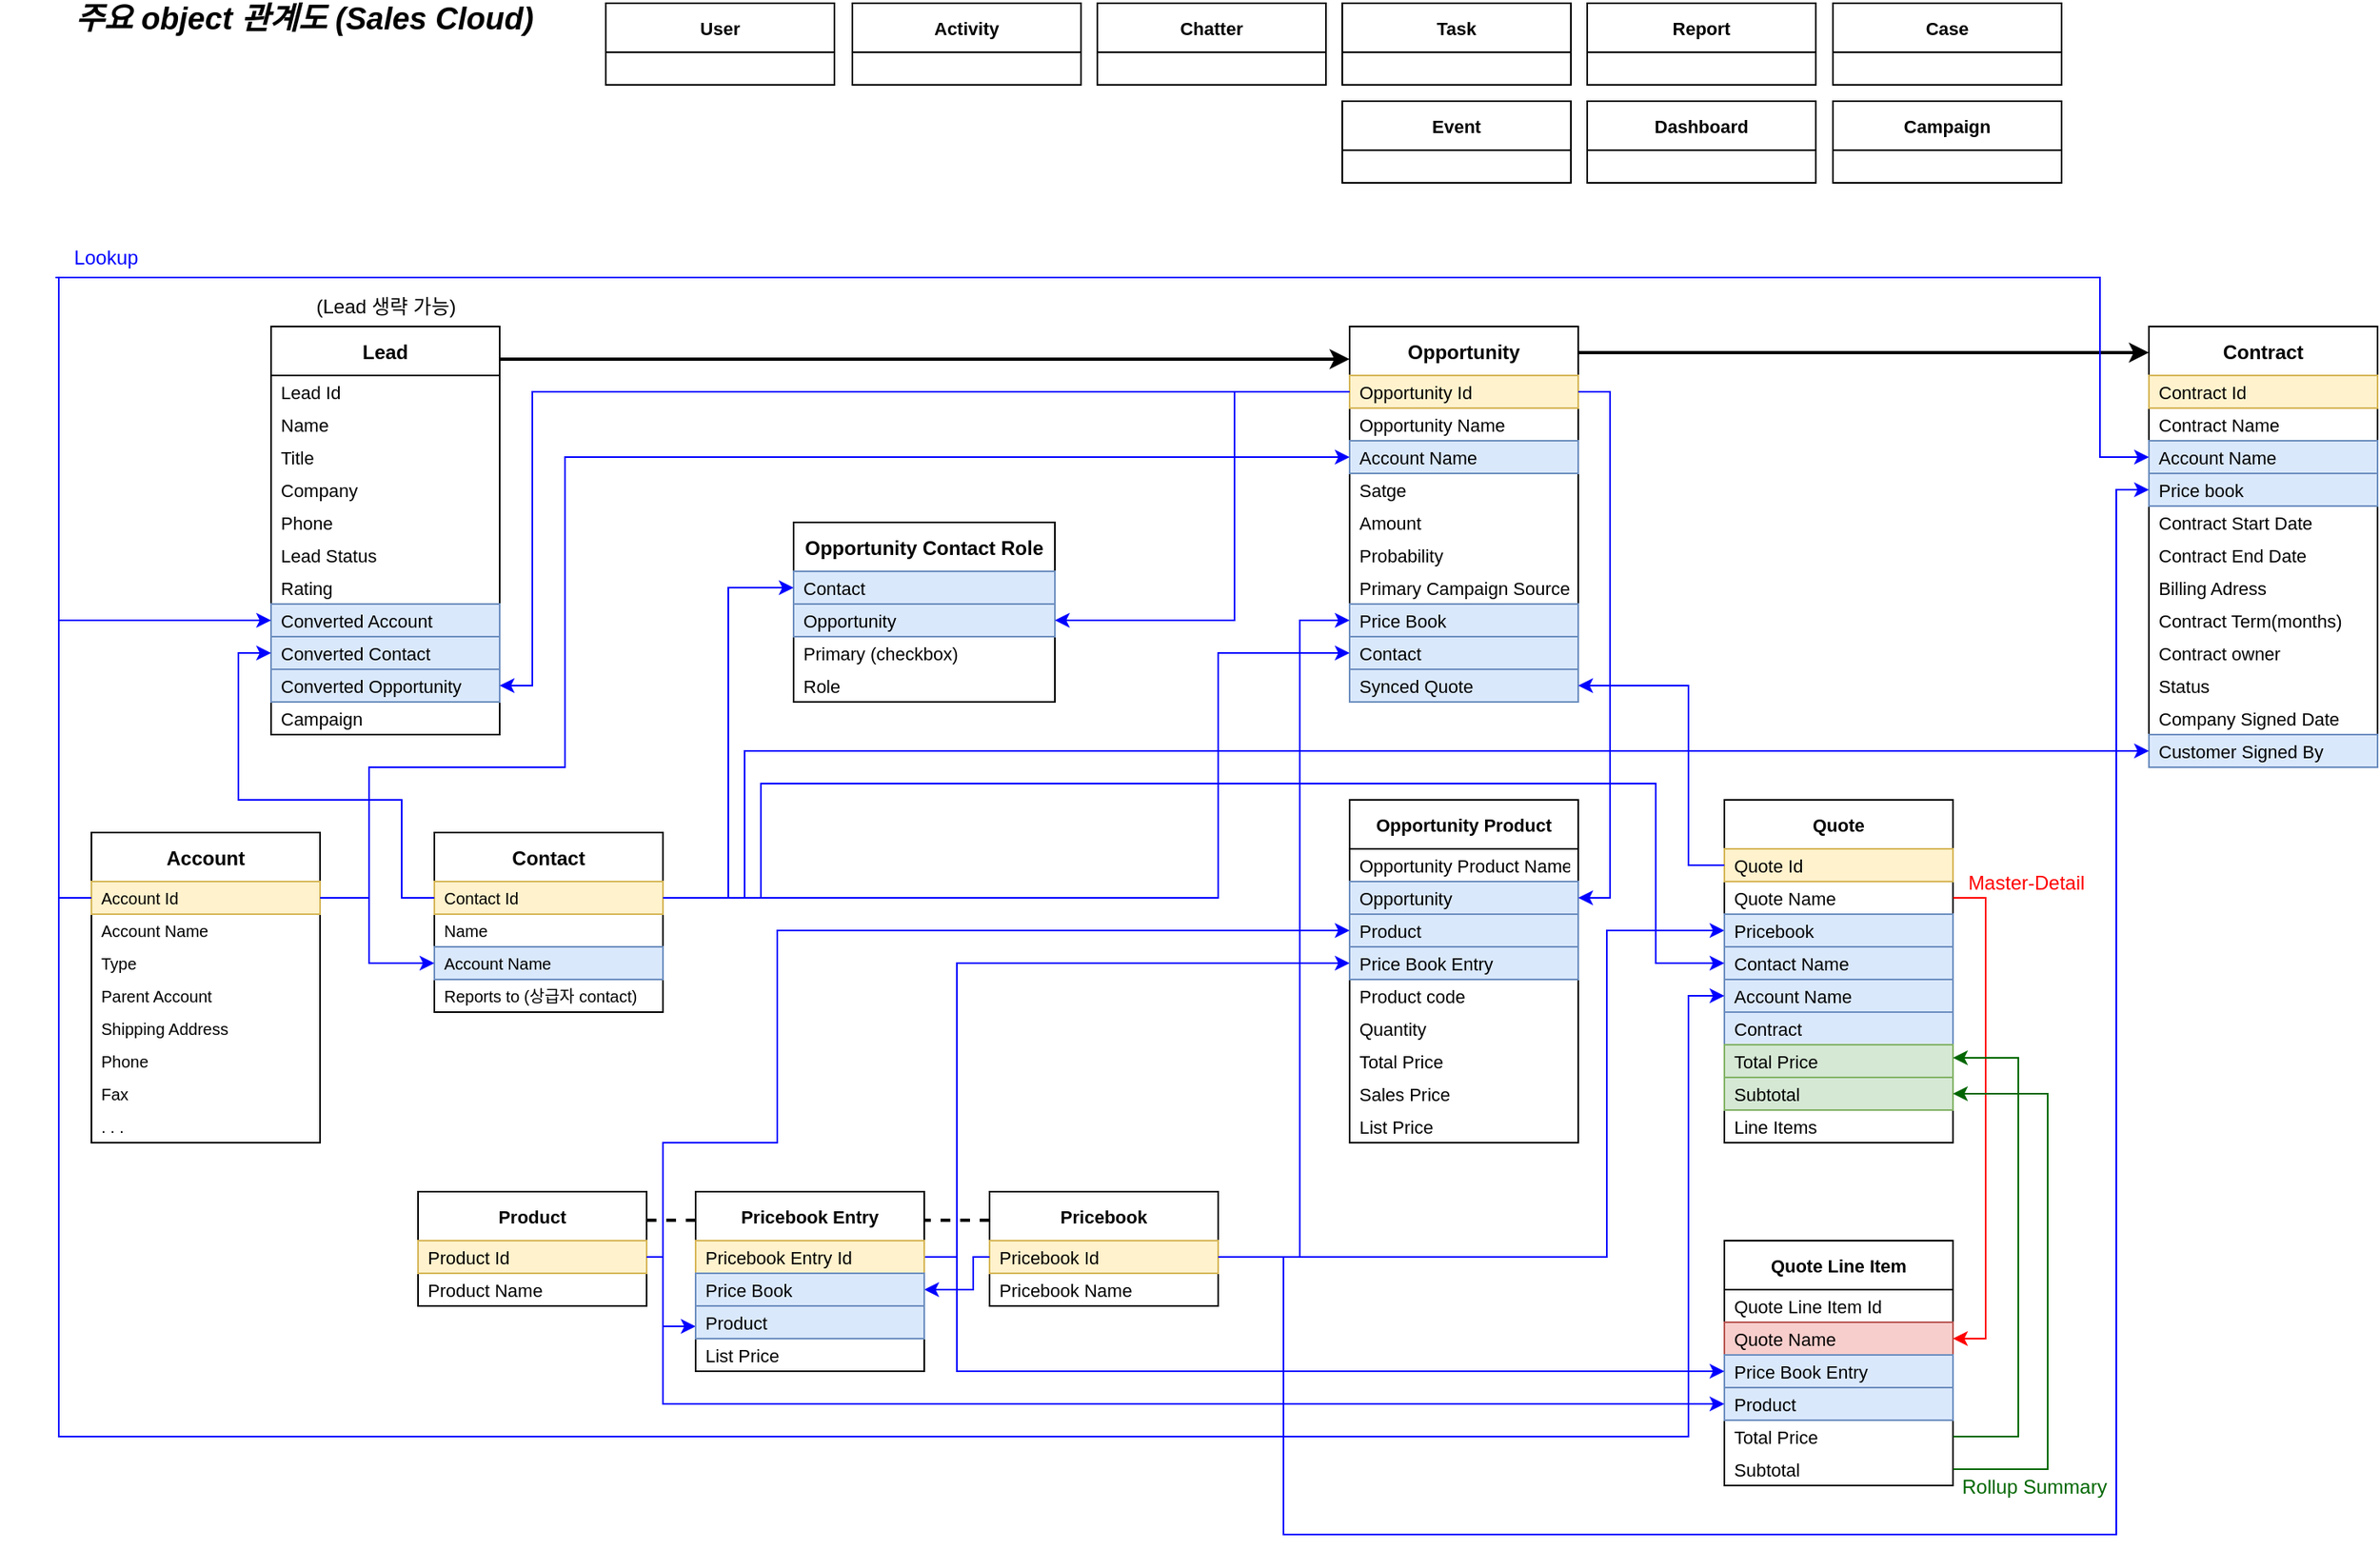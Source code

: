 <mxfile version="17.4.3" type="github">
  <diagram id="PpfFXJFeW-Y8rx9TASb5" name="표준 standard obj&amp;fields 관계도 v.0.2">
    <mxGraphModel dx="1673" dy="887" grid="1" gridSize="10" guides="1" tooltips="1" connect="1" arrows="1" fold="1" page="1" pageScale="1" pageWidth="1169" pageHeight="827" math="0" shadow="0">
      <root>
        <mxCell id="0" />
        <mxCell id="1" parent="0" />
        <mxCell id="J7hbgx3XJjuMmeAuKA0H-1" style="edgeStyle=orthogonalEdgeStyle;rounded=0;orthogonalLoop=1;jettySize=auto;html=1;strokeWidth=2;" edge="1" parent="1" source="J7hbgx3XJjuMmeAuKA0H-23" target="J7hbgx3XJjuMmeAuKA0H-12">
          <mxGeometry relative="1" as="geometry">
            <Array as="points">
              <mxPoint x="762" y="279" />
              <mxPoint x="762" y="279" />
            </Array>
          </mxGeometry>
        </mxCell>
        <mxCell id="J7hbgx3XJjuMmeAuKA0H-2" value="Account" style="swimlane;fontStyle=1;childLayout=stackLayout;horizontal=1;startSize=30;horizontalStack=0;resizeParent=1;resizeParentMax=0;resizeLast=0;collapsible=1;marginBottom=0;" vertex="1" parent="1">
          <mxGeometry x="122" y="569" width="140" height="190" as="geometry" />
        </mxCell>
        <mxCell id="J7hbgx3XJjuMmeAuKA0H-3" value="Account Id" style="text;strokeColor=#d6b656;fillColor=#fff2cc;align=left;verticalAlign=middle;spacingLeft=4;spacingRight=4;overflow=hidden;points=[[0,0.5],[1,0.5]];portConstraint=eastwest;rotatable=0;fontSize=10;" vertex="1" parent="J7hbgx3XJjuMmeAuKA0H-2">
          <mxGeometry y="30" width="140" height="20" as="geometry" />
        </mxCell>
        <mxCell id="J7hbgx3XJjuMmeAuKA0H-4" value="Account Name" style="text;strokeColor=none;fillColor=none;align=left;verticalAlign=middle;spacingLeft=4;spacingRight=4;overflow=hidden;points=[[0,0.5],[1,0.5]];portConstraint=eastwest;rotatable=0;fontSize=10;" vertex="1" parent="J7hbgx3XJjuMmeAuKA0H-2">
          <mxGeometry y="50" width="140" height="20" as="geometry" />
        </mxCell>
        <mxCell id="J7hbgx3XJjuMmeAuKA0H-5" value="Type" style="text;strokeColor=none;fillColor=none;align=left;verticalAlign=middle;spacingLeft=4;spacingRight=4;overflow=hidden;points=[[0,0.5],[1,0.5]];portConstraint=eastwest;rotatable=0;fontSize=10;" vertex="1" parent="J7hbgx3XJjuMmeAuKA0H-2">
          <mxGeometry y="70" width="140" height="20" as="geometry" />
        </mxCell>
        <mxCell id="J7hbgx3XJjuMmeAuKA0H-6" value="Parent Account" style="text;strokeColor=none;fillColor=none;align=left;verticalAlign=middle;spacingLeft=4;spacingRight=4;overflow=hidden;points=[[0,0.5],[1,0.5]];portConstraint=eastwest;rotatable=0;fontSize=10;" vertex="1" parent="J7hbgx3XJjuMmeAuKA0H-2">
          <mxGeometry y="90" width="140" height="20" as="geometry" />
        </mxCell>
        <mxCell id="J7hbgx3XJjuMmeAuKA0H-7" value="Shipping Address" style="text;strokeColor=none;fillColor=none;align=left;verticalAlign=middle;spacingLeft=4;spacingRight=4;overflow=hidden;points=[[0,0.5],[1,0.5]];portConstraint=eastwest;rotatable=0;fontSize=10;" vertex="1" parent="J7hbgx3XJjuMmeAuKA0H-2">
          <mxGeometry y="110" width="140" height="20" as="geometry" />
        </mxCell>
        <mxCell id="J7hbgx3XJjuMmeAuKA0H-8" value="Phone" style="text;strokeColor=none;fillColor=none;align=left;verticalAlign=middle;spacingLeft=4;spacingRight=4;overflow=hidden;points=[[0,0.5],[1,0.5]];portConstraint=eastwest;rotatable=0;fontSize=10;" vertex="1" parent="J7hbgx3XJjuMmeAuKA0H-2">
          <mxGeometry y="130" width="140" height="20" as="geometry" />
        </mxCell>
        <mxCell id="J7hbgx3XJjuMmeAuKA0H-9" value="Fax   " style="text;strokeColor=none;fillColor=none;align=left;verticalAlign=middle;spacingLeft=4;spacingRight=4;overflow=hidden;points=[[0,0.5],[1,0.5]];portConstraint=eastwest;rotatable=0;fontSize=10;" vertex="1" parent="J7hbgx3XJjuMmeAuKA0H-2">
          <mxGeometry y="150" width="140" height="20" as="geometry" />
        </mxCell>
        <mxCell id="J7hbgx3XJjuMmeAuKA0H-10" value=". . ." style="text;strokeColor=none;fillColor=none;align=left;verticalAlign=middle;spacingLeft=4;spacingRight=4;overflow=hidden;points=[[0,0.5],[1,0.5]];portConstraint=eastwest;rotatable=0;fontSize=10;" vertex="1" parent="J7hbgx3XJjuMmeAuKA0H-2">
          <mxGeometry y="170" width="140" height="20" as="geometry" />
        </mxCell>
        <mxCell id="J7hbgx3XJjuMmeAuKA0H-11" style="edgeStyle=orthogonalEdgeStyle;rounded=0;orthogonalLoop=1;jettySize=auto;html=1;strokeWidth=2;" edge="1" parent="1" source="J7hbgx3XJjuMmeAuKA0H-12" target="J7hbgx3XJjuMmeAuKA0H-35">
          <mxGeometry relative="1" as="geometry">
            <Array as="points">
              <mxPoint x="1212" y="275" />
              <mxPoint x="1212" y="275" />
            </Array>
            <mxPoint x="1035" y="275" as="sourcePoint" />
          </mxGeometry>
        </mxCell>
        <mxCell id="J7hbgx3XJjuMmeAuKA0H-12" value="Opportunity" style="swimlane;fontStyle=1;childLayout=stackLayout;horizontal=1;startSize=30;horizontalStack=0;resizeParent=1;resizeParentMax=0;resizeLast=0;collapsible=1;marginBottom=0;" vertex="1" parent="1">
          <mxGeometry x="892.5" y="259" width="140" height="230" as="geometry" />
        </mxCell>
        <mxCell id="J7hbgx3XJjuMmeAuKA0H-13" value="Opportunity Id" style="text;strokeColor=#d6b656;fillColor=#fff2cc;align=left;verticalAlign=middle;spacingLeft=4;spacingRight=4;overflow=hidden;points=[[0,0.5],[1,0.5]];portConstraint=eastwest;rotatable=0;fontSize=11;" vertex="1" parent="J7hbgx3XJjuMmeAuKA0H-12">
          <mxGeometry y="30" width="140" height="20" as="geometry" />
        </mxCell>
        <mxCell id="J7hbgx3XJjuMmeAuKA0H-14" value="Opportunity Name" style="text;strokeColor=none;fillColor=none;align=left;verticalAlign=middle;spacingLeft=4;spacingRight=4;overflow=hidden;points=[[0,0.5],[1,0.5]];portConstraint=eastwest;rotatable=0;fontSize=11;" vertex="1" parent="J7hbgx3XJjuMmeAuKA0H-12">
          <mxGeometry y="50" width="140" height="20" as="geometry" />
        </mxCell>
        <mxCell id="J7hbgx3XJjuMmeAuKA0H-15" value="Account Name" style="text;strokeColor=#6c8ebf;fillColor=#dae8fc;align=left;verticalAlign=middle;spacingLeft=4;spacingRight=4;overflow=hidden;points=[[0,0.5],[1,0.5]];portConstraint=eastwest;rotatable=0;fontSize=11;" vertex="1" parent="J7hbgx3XJjuMmeAuKA0H-12">
          <mxGeometry y="70" width="140" height="20" as="geometry" />
        </mxCell>
        <mxCell id="J7hbgx3XJjuMmeAuKA0H-16" value="Satge" style="text;strokeColor=none;fillColor=none;align=left;verticalAlign=middle;spacingLeft=4;spacingRight=4;overflow=hidden;points=[[0,0.5],[1,0.5]];portConstraint=eastwest;rotatable=0;fontSize=11;" vertex="1" parent="J7hbgx3XJjuMmeAuKA0H-12">
          <mxGeometry y="90" width="140" height="20" as="geometry" />
        </mxCell>
        <mxCell id="J7hbgx3XJjuMmeAuKA0H-17" value="Amount" style="text;strokeColor=none;fillColor=none;align=left;verticalAlign=middle;spacingLeft=4;spacingRight=4;overflow=hidden;points=[[0,0.5],[1,0.5]];portConstraint=eastwest;rotatable=0;fontSize=11;" vertex="1" parent="J7hbgx3XJjuMmeAuKA0H-12">
          <mxGeometry y="110" width="140" height="20" as="geometry" />
        </mxCell>
        <mxCell id="J7hbgx3XJjuMmeAuKA0H-18" value="Probability" style="text;strokeColor=none;fillColor=none;align=left;verticalAlign=middle;spacingLeft=4;spacingRight=4;overflow=hidden;points=[[0,0.5],[1,0.5]];portConstraint=eastwest;rotatable=0;fontSize=11;" vertex="1" parent="J7hbgx3XJjuMmeAuKA0H-12">
          <mxGeometry y="130" width="140" height="20" as="geometry" />
        </mxCell>
        <mxCell id="J7hbgx3XJjuMmeAuKA0H-19" value="Primary Campaign Source" style="text;align=left;verticalAlign=middle;spacingLeft=4;spacingRight=4;overflow=hidden;points=[[0,0.5],[1,0.5]];portConstraint=eastwest;rotatable=0;fontSize=11;" vertex="1" parent="J7hbgx3XJjuMmeAuKA0H-12">
          <mxGeometry y="150" width="140" height="20" as="geometry" />
        </mxCell>
        <mxCell id="J7hbgx3XJjuMmeAuKA0H-20" value="Price Book" style="text;strokeColor=#6c8ebf;fillColor=#dae8fc;align=left;verticalAlign=middle;spacingLeft=4;spacingRight=4;overflow=hidden;points=[[0,0.5],[1,0.5]];portConstraint=eastwest;rotatable=0;fontSize=11;" vertex="1" parent="J7hbgx3XJjuMmeAuKA0H-12">
          <mxGeometry y="170" width="140" height="20" as="geometry" />
        </mxCell>
        <mxCell id="J7hbgx3XJjuMmeAuKA0H-21" value="Contact" style="text;strokeColor=#6c8ebf;fillColor=#dae8fc;align=left;verticalAlign=middle;spacingLeft=4;spacingRight=4;overflow=hidden;points=[[0,0.5],[1,0.5]];portConstraint=eastwest;rotatable=0;fontSize=11;" vertex="1" parent="J7hbgx3XJjuMmeAuKA0H-12">
          <mxGeometry y="190" width="140" height="20" as="geometry" />
        </mxCell>
        <mxCell id="J7hbgx3XJjuMmeAuKA0H-22" value="Synced Quote" style="text;strokeColor=#6c8ebf;fillColor=#dae8fc;align=left;verticalAlign=middle;spacingLeft=4;spacingRight=4;overflow=hidden;points=[[0,0.5],[1,0.5]];portConstraint=eastwest;rotatable=0;fontSize=11;" vertex="1" parent="J7hbgx3XJjuMmeAuKA0H-12">
          <mxGeometry y="210" width="140" height="20" as="geometry" />
        </mxCell>
        <mxCell id="J7hbgx3XJjuMmeAuKA0H-23" value="Lead" style="swimlane;fontStyle=1;childLayout=stackLayout;horizontal=1;startSize=30;horizontalStack=0;resizeParent=1;resizeParentMax=0;resizeLast=0;collapsible=1;marginBottom=0;" vertex="1" parent="1">
          <mxGeometry x="232" y="259" width="140" height="250" as="geometry" />
        </mxCell>
        <mxCell id="J7hbgx3XJjuMmeAuKA0H-24" value="Lead Id" style="text;strokeColor=none;fillColor=none;align=left;verticalAlign=middle;spacingLeft=4;spacingRight=4;overflow=hidden;points=[[0,0.5],[1,0.5]];portConstraint=eastwest;rotatable=0;fontSize=11;" vertex="1" parent="J7hbgx3XJjuMmeAuKA0H-23">
          <mxGeometry y="30" width="140" height="20" as="geometry" />
        </mxCell>
        <mxCell id="J7hbgx3XJjuMmeAuKA0H-25" value="Name" style="text;strokeColor=none;fillColor=none;align=left;verticalAlign=middle;spacingLeft=4;spacingRight=4;overflow=hidden;points=[[0,0.5],[1,0.5]];portConstraint=eastwest;rotatable=0;fontSize=11;" vertex="1" parent="J7hbgx3XJjuMmeAuKA0H-23">
          <mxGeometry y="50" width="140" height="20" as="geometry" />
        </mxCell>
        <mxCell id="J7hbgx3XJjuMmeAuKA0H-26" value="Title" style="text;strokeColor=none;fillColor=none;align=left;verticalAlign=middle;spacingLeft=4;spacingRight=4;overflow=hidden;points=[[0,0.5],[1,0.5]];portConstraint=eastwest;rotatable=0;fontSize=11;" vertex="1" parent="J7hbgx3XJjuMmeAuKA0H-23">
          <mxGeometry y="70" width="140" height="20" as="geometry" />
        </mxCell>
        <mxCell id="J7hbgx3XJjuMmeAuKA0H-27" value="Company" style="text;strokeColor=none;fillColor=none;align=left;verticalAlign=middle;spacingLeft=4;spacingRight=4;overflow=hidden;points=[[0,0.5],[1,0.5]];portConstraint=eastwest;rotatable=0;fontSize=11;" vertex="1" parent="J7hbgx3XJjuMmeAuKA0H-23">
          <mxGeometry y="90" width="140" height="20" as="geometry" />
        </mxCell>
        <mxCell id="J7hbgx3XJjuMmeAuKA0H-28" value="Phone" style="text;strokeColor=none;fillColor=none;align=left;verticalAlign=middle;spacingLeft=4;spacingRight=4;overflow=hidden;points=[[0,0.5],[1,0.5]];portConstraint=eastwest;rotatable=0;fontSize=11;" vertex="1" parent="J7hbgx3XJjuMmeAuKA0H-23">
          <mxGeometry y="110" width="140" height="20" as="geometry" />
        </mxCell>
        <mxCell id="J7hbgx3XJjuMmeAuKA0H-29" value="Lead Status" style="text;strokeColor=none;fillColor=none;align=left;verticalAlign=middle;spacingLeft=4;spacingRight=4;overflow=hidden;points=[[0,0.5],[1,0.5]];portConstraint=eastwest;rotatable=0;fontSize=11;" vertex="1" parent="J7hbgx3XJjuMmeAuKA0H-23">
          <mxGeometry y="130" width="140" height="20" as="geometry" />
        </mxCell>
        <mxCell id="J7hbgx3XJjuMmeAuKA0H-30" value="Rating" style="text;strokeColor=none;fillColor=none;align=left;verticalAlign=middle;spacingLeft=4;spacingRight=4;overflow=hidden;points=[[0,0.5],[1,0.5]];portConstraint=eastwest;rotatable=0;fontSize=11;" vertex="1" parent="J7hbgx3XJjuMmeAuKA0H-23">
          <mxGeometry y="150" width="140" height="20" as="geometry" />
        </mxCell>
        <mxCell id="J7hbgx3XJjuMmeAuKA0H-31" value="Converted Account" style="text;strokeColor=#6c8ebf;fillColor=#dae8fc;align=left;verticalAlign=middle;spacingLeft=4;spacingRight=4;overflow=hidden;points=[[0,0.5],[1,0.5]];portConstraint=eastwest;rotatable=0;fontSize=11;" vertex="1" parent="J7hbgx3XJjuMmeAuKA0H-23">
          <mxGeometry y="170" width="140" height="20" as="geometry" />
        </mxCell>
        <mxCell id="J7hbgx3XJjuMmeAuKA0H-32" value="Converted Contact" style="text;strokeColor=#6c8ebf;fillColor=#dae8fc;align=left;verticalAlign=middle;spacingLeft=4;spacingRight=4;overflow=hidden;points=[[0,0.5],[1,0.5]];portConstraint=eastwest;rotatable=0;fontSize=11;" vertex="1" parent="J7hbgx3XJjuMmeAuKA0H-23">
          <mxGeometry y="190" width="140" height="20" as="geometry" />
        </mxCell>
        <mxCell id="J7hbgx3XJjuMmeAuKA0H-33" value="Converted Opportunity" style="text;strokeColor=#6c8ebf;fillColor=#dae8fc;align=left;verticalAlign=middle;spacingLeft=4;spacingRight=4;overflow=hidden;points=[[0,0.5],[1,0.5]];portConstraint=eastwest;rotatable=0;fontSize=11;" vertex="1" parent="J7hbgx3XJjuMmeAuKA0H-23">
          <mxGeometry y="210" width="140" height="20" as="geometry" />
        </mxCell>
        <mxCell id="J7hbgx3XJjuMmeAuKA0H-34" value="Campaign" style="text;strokeColor=none;fillColor=none;align=left;verticalAlign=middle;spacingLeft=4;spacingRight=4;overflow=hidden;points=[[0,0.5],[1,0.5]];portConstraint=eastwest;rotatable=0;fontSize=11;" vertex="1" parent="J7hbgx3XJjuMmeAuKA0H-23">
          <mxGeometry y="230" width="140" height="20" as="geometry" />
        </mxCell>
        <mxCell id="J7hbgx3XJjuMmeAuKA0H-35" value="Contract" style="swimlane;fontStyle=1;childLayout=stackLayout;horizontal=1;startSize=30;horizontalStack=0;resizeParent=1;resizeParentMax=0;resizeLast=0;collapsible=1;marginBottom=0;" vertex="1" parent="1">
          <mxGeometry x="1382" y="259" width="140" height="270" as="geometry" />
        </mxCell>
        <mxCell id="J7hbgx3XJjuMmeAuKA0H-36" value="Contract Id" style="text;strokeColor=#d6b656;fillColor=#fff2cc;align=left;verticalAlign=middle;spacingLeft=4;spacingRight=4;overflow=hidden;points=[[0,0.5],[1,0.5]];portConstraint=eastwest;rotatable=0;fontSize=11;" vertex="1" parent="J7hbgx3XJjuMmeAuKA0H-35">
          <mxGeometry y="30" width="140" height="20" as="geometry" />
        </mxCell>
        <mxCell id="J7hbgx3XJjuMmeAuKA0H-37" value="Contract Name" style="text;strokeColor=none;fillColor=none;align=left;verticalAlign=middle;spacingLeft=4;spacingRight=4;overflow=hidden;points=[[0,0.5],[1,0.5]];portConstraint=eastwest;rotatable=0;fontSize=11;" vertex="1" parent="J7hbgx3XJjuMmeAuKA0H-35">
          <mxGeometry y="50" width="140" height="20" as="geometry" />
        </mxCell>
        <mxCell id="J7hbgx3XJjuMmeAuKA0H-38" value="Account Name" style="text;strokeColor=#6c8ebf;fillColor=#dae8fc;align=left;verticalAlign=middle;spacingLeft=4;spacingRight=4;overflow=hidden;points=[[0,0.5],[1,0.5]];portConstraint=eastwest;rotatable=0;fontSize=11;" vertex="1" parent="J7hbgx3XJjuMmeAuKA0H-35">
          <mxGeometry y="70" width="140" height="20" as="geometry" />
        </mxCell>
        <mxCell id="J7hbgx3XJjuMmeAuKA0H-39" value="Price book" style="text;strokeColor=#6c8ebf;fillColor=#dae8fc;align=left;verticalAlign=middle;spacingLeft=4;spacingRight=4;overflow=hidden;points=[[0,0.5],[1,0.5]];portConstraint=eastwest;rotatable=0;fontSize=11;" vertex="1" parent="J7hbgx3XJjuMmeAuKA0H-35">
          <mxGeometry y="90" width="140" height="20" as="geometry" />
        </mxCell>
        <mxCell id="J7hbgx3XJjuMmeAuKA0H-40" value="Contract Start Date" style="text;strokeColor=none;fillColor=none;align=left;verticalAlign=middle;spacingLeft=4;spacingRight=4;overflow=hidden;points=[[0,0.5],[1,0.5]];portConstraint=eastwest;rotatable=0;fontSize=11;" vertex="1" parent="J7hbgx3XJjuMmeAuKA0H-35">
          <mxGeometry y="110" width="140" height="20" as="geometry" />
        </mxCell>
        <mxCell id="J7hbgx3XJjuMmeAuKA0H-41" value="Contract End Date" style="text;strokeColor=none;fillColor=none;align=left;verticalAlign=middle;spacingLeft=4;spacingRight=4;overflow=hidden;points=[[0,0.5],[1,0.5]];portConstraint=eastwest;rotatable=0;fontSize=11;" vertex="1" parent="J7hbgx3XJjuMmeAuKA0H-35">
          <mxGeometry y="130" width="140" height="20" as="geometry" />
        </mxCell>
        <mxCell id="J7hbgx3XJjuMmeAuKA0H-42" value="Billing Adress" style="text;strokeColor=none;fillColor=none;align=left;verticalAlign=middle;spacingLeft=4;spacingRight=4;overflow=hidden;points=[[0,0.5],[1,0.5]];portConstraint=eastwest;rotatable=0;fontSize=11;labelBackgroundColor=none;" vertex="1" parent="J7hbgx3XJjuMmeAuKA0H-35">
          <mxGeometry y="150" width="140" height="20" as="geometry" />
        </mxCell>
        <mxCell id="J7hbgx3XJjuMmeAuKA0H-43" value="Contract Term(months)" style="text;strokeColor=none;fillColor=none;align=left;verticalAlign=middle;spacingLeft=4;spacingRight=4;overflow=hidden;points=[[0,0.5],[1,0.5]];portConstraint=eastwest;rotatable=0;fontSize=11;labelBackgroundColor=none;" vertex="1" parent="J7hbgx3XJjuMmeAuKA0H-35">
          <mxGeometry y="170" width="140" height="20" as="geometry" />
        </mxCell>
        <mxCell id="J7hbgx3XJjuMmeAuKA0H-44" value="Contract owner" style="text;strokeColor=none;fillColor=none;align=left;verticalAlign=middle;spacingLeft=4;spacingRight=4;overflow=hidden;points=[[0,0.5],[1,0.5]];portConstraint=eastwest;rotatable=0;fontSize=11;labelBackgroundColor=none;" vertex="1" parent="J7hbgx3XJjuMmeAuKA0H-35">
          <mxGeometry y="190" width="140" height="20" as="geometry" />
        </mxCell>
        <mxCell id="J7hbgx3XJjuMmeAuKA0H-45" value="Status" style="text;strokeColor=none;fillColor=none;align=left;verticalAlign=middle;spacingLeft=4;spacingRight=4;overflow=hidden;points=[[0,0.5],[1,0.5]];portConstraint=eastwest;rotatable=0;fontSize=11;labelBackgroundColor=none;" vertex="1" parent="J7hbgx3XJjuMmeAuKA0H-35">
          <mxGeometry y="210" width="140" height="20" as="geometry" />
        </mxCell>
        <mxCell id="J7hbgx3XJjuMmeAuKA0H-46" value="Company Signed Date" style="text;strokeColor=none;fillColor=none;align=left;verticalAlign=middle;spacingLeft=4;spacingRight=4;overflow=hidden;points=[[0,0.5],[1,0.5]];portConstraint=eastwest;rotatable=0;fontSize=11;labelBackgroundColor=none;" vertex="1" parent="J7hbgx3XJjuMmeAuKA0H-35">
          <mxGeometry y="230" width="140" height="20" as="geometry" />
        </mxCell>
        <mxCell id="J7hbgx3XJjuMmeAuKA0H-47" value="Customer Signed By" style="text;strokeColor=#6c8ebf;fillColor=#dae8fc;align=left;verticalAlign=middle;spacingLeft=4;spacingRight=4;overflow=hidden;points=[[0,0.5],[1,0.5]];portConstraint=eastwest;rotatable=0;fontSize=11;labelBackgroundColor=none;" vertex="1" parent="J7hbgx3XJjuMmeAuKA0H-35">
          <mxGeometry y="250" width="140" height="20" as="geometry" />
        </mxCell>
        <mxCell id="J7hbgx3XJjuMmeAuKA0H-48" value="Contact" style="swimlane;fontStyle=1;childLayout=stackLayout;horizontal=1;startSize=30;horizontalStack=0;resizeParent=1;resizeParentMax=0;resizeLast=0;collapsible=1;marginBottom=0;fontSize=12;" vertex="1" parent="1">
          <mxGeometry x="332" y="569" width="140" height="110" as="geometry" />
        </mxCell>
        <mxCell id="J7hbgx3XJjuMmeAuKA0H-49" value="Contact Id" style="text;strokeColor=#d6b656;fillColor=#fff2cc;align=left;verticalAlign=middle;spacingLeft=4;spacingRight=4;overflow=hidden;points=[[0,0.5],[1,0.5]];portConstraint=eastwest;rotatable=0;fontSize=10;" vertex="1" parent="J7hbgx3XJjuMmeAuKA0H-48">
          <mxGeometry y="30" width="140" height="20" as="geometry" />
        </mxCell>
        <mxCell id="J7hbgx3XJjuMmeAuKA0H-50" value="Name" style="text;strokeColor=none;fillColor=none;align=left;verticalAlign=middle;spacingLeft=4;spacingRight=4;overflow=hidden;points=[[0,0.5],[1,0.5]];portConstraint=eastwest;rotatable=0;fontSize=10;" vertex="1" parent="J7hbgx3XJjuMmeAuKA0H-48">
          <mxGeometry y="50" width="140" height="20" as="geometry" />
        </mxCell>
        <mxCell id="J7hbgx3XJjuMmeAuKA0H-51" value="Account Name" style="text;strokeColor=#6c8ebf;fillColor=#dae8fc;align=left;verticalAlign=middle;spacingLeft=4;spacingRight=4;overflow=hidden;points=[[0,0.5],[1,0.5]];portConstraint=eastwest;rotatable=0;fontSize=10;" vertex="1" parent="J7hbgx3XJjuMmeAuKA0H-48">
          <mxGeometry y="70" width="140" height="20" as="geometry" />
        </mxCell>
        <mxCell id="J7hbgx3XJjuMmeAuKA0H-52" value="Reports to (상급자 contact)" style="text;strokeColor=none;fillColor=none;align=left;verticalAlign=middle;spacingLeft=4;spacingRight=4;overflow=hidden;points=[[0,0.5],[1,0.5]];portConstraint=eastwest;rotatable=0;fontSize=10;" vertex="1" parent="J7hbgx3XJjuMmeAuKA0H-48">
          <mxGeometry y="90" width="140" height="20" as="geometry" />
        </mxCell>
        <mxCell id="J7hbgx3XJjuMmeAuKA0H-53" style="edgeStyle=orthogonalEdgeStyle;rounded=0;orthogonalLoop=1;jettySize=auto;html=1;strokeColor=#0000FF;" edge="1" parent="1" source="J7hbgx3XJjuMmeAuKA0H-54" target="J7hbgx3XJjuMmeAuKA0H-60">
          <mxGeometry relative="1" as="geometry">
            <Array as="points">
              <mxPoint x="1050" y="829" />
              <mxPoint x="1050" y="629" />
            </Array>
          </mxGeometry>
        </mxCell>
        <mxCell id="J7hbgx3XJjuMmeAuKA0H-54" value="Pricebook" style="swimlane;fontStyle=1;childLayout=stackLayout;horizontal=1;startSize=30;horizontalStack=0;resizeParent=1;resizeParentMax=0;resizeLast=0;collapsible=1;marginBottom=0;labelBackgroundColor=none;labelBorderColor=none;fontSize=11;fontColor=#000000;" vertex="1" parent="1">
          <mxGeometry x="672" y="789" width="140" height="70" as="geometry" />
        </mxCell>
        <mxCell id="J7hbgx3XJjuMmeAuKA0H-55" value="Pricebook Id" style="text;strokeColor=#d6b656;fillColor=#fff2cc;align=left;verticalAlign=middle;spacingLeft=4;spacingRight=4;overflow=hidden;points=[[0,0.5],[1,0.5]];portConstraint=eastwest;rotatable=0;labelBackgroundColor=none;labelBorderColor=none;fontSize=11;" vertex="1" parent="J7hbgx3XJjuMmeAuKA0H-54">
          <mxGeometry y="30" width="140" height="20" as="geometry" />
        </mxCell>
        <mxCell id="J7hbgx3XJjuMmeAuKA0H-56" value="Pricebook Name" style="text;strokeColor=none;fillColor=none;align=left;verticalAlign=middle;spacingLeft=4;spacingRight=4;overflow=hidden;points=[[0,0.5],[1,0.5]];portConstraint=eastwest;rotatable=0;labelBackgroundColor=none;labelBorderColor=none;fontSize=11;fontColor=#000000;" vertex="1" parent="J7hbgx3XJjuMmeAuKA0H-54">
          <mxGeometry y="50" width="140" height="20" as="geometry" />
        </mxCell>
        <mxCell id="J7hbgx3XJjuMmeAuKA0H-57" value="Quote" style="swimlane;fontStyle=1;childLayout=stackLayout;horizontal=1;startSize=30;horizontalStack=0;resizeParent=1;resizeParentMax=0;resizeLast=0;collapsible=1;marginBottom=0;labelBackgroundColor=none;labelBorderColor=none;fontSize=11;fontColor=#000000;" vertex="1" parent="1">
          <mxGeometry x="1122" y="549" width="140" height="210" as="geometry" />
        </mxCell>
        <mxCell id="J7hbgx3XJjuMmeAuKA0H-58" value="Quote Id" style="text;strokeColor=#d6b656;fillColor=#fff2cc;align=left;verticalAlign=middle;spacingLeft=4;spacingRight=4;overflow=hidden;points=[[0,0.5],[1,0.5]];portConstraint=eastwest;rotatable=0;labelBackgroundColor=none;labelBorderColor=none;fontSize=11;" vertex="1" parent="J7hbgx3XJjuMmeAuKA0H-57">
          <mxGeometry y="30" width="140" height="20" as="geometry" />
        </mxCell>
        <mxCell id="J7hbgx3XJjuMmeAuKA0H-59" value="Quote Name" style="text;strokeColor=none;fillColor=none;align=left;verticalAlign=middle;spacingLeft=4;spacingRight=4;overflow=hidden;points=[[0,0.5],[1,0.5]];portConstraint=eastwest;rotatable=0;labelBackgroundColor=none;labelBorderColor=none;fontSize=11;fontColor=#000000;" vertex="1" parent="J7hbgx3XJjuMmeAuKA0H-57">
          <mxGeometry y="50" width="140" height="20" as="geometry" />
        </mxCell>
        <mxCell id="J7hbgx3XJjuMmeAuKA0H-60" value="Pricebook" style="text;strokeColor=#6c8ebf;fillColor=#dae8fc;align=left;verticalAlign=middle;spacingLeft=4;spacingRight=4;overflow=hidden;points=[[0,0.5],[1,0.5]];portConstraint=eastwest;rotatable=0;labelBackgroundColor=none;labelBorderColor=none;fontSize=11;" vertex="1" parent="J7hbgx3XJjuMmeAuKA0H-57">
          <mxGeometry y="70" width="140" height="20" as="geometry" />
        </mxCell>
        <mxCell id="J7hbgx3XJjuMmeAuKA0H-61" value="Contact Name" style="text;strokeColor=#6c8ebf;fillColor=#dae8fc;align=left;verticalAlign=middle;spacingLeft=4;spacingRight=4;overflow=hidden;points=[[0,0.5],[1,0.5]];portConstraint=eastwest;rotatable=0;labelBackgroundColor=none;labelBorderColor=none;fontSize=11;" vertex="1" parent="J7hbgx3XJjuMmeAuKA0H-57">
          <mxGeometry y="90" width="140" height="20" as="geometry" />
        </mxCell>
        <mxCell id="J7hbgx3XJjuMmeAuKA0H-62" value="Account Name" style="text;strokeColor=#6c8ebf;fillColor=#dae8fc;align=left;verticalAlign=middle;spacingLeft=4;spacingRight=4;overflow=hidden;points=[[0,0.5],[1,0.5]];portConstraint=eastwest;rotatable=0;labelBackgroundColor=none;labelBorderColor=none;fontSize=11;" vertex="1" parent="J7hbgx3XJjuMmeAuKA0H-57">
          <mxGeometry y="110" width="140" height="20" as="geometry" />
        </mxCell>
        <mxCell id="J7hbgx3XJjuMmeAuKA0H-63" value="Contract" style="text;strokeColor=#6c8ebf;fillColor=#dae8fc;align=left;verticalAlign=middle;spacingLeft=4;spacingRight=4;overflow=hidden;points=[[0,0.5],[1,0.5]];portConstraint=eastwest;rotatable=0;labelBackgroundColor=none;labelBorderColor=none;fontSize=11;" vertex="1" parent="J7hbgx3XJjuMmeAuKA0H-57">
          <mxGeometry y="130" width="140" height="20" as="geometry" />
        </mxCell>
        <mxCell id="J7hbgx3XJjuMmeAuKA0H-64" value="Total Price" style="text;strokeColor=#82b366;fillColor=#d5e8d4;align=left;verticalAlign=middle;spacingLeft=4;spacingRight=4;overflow=hidden;points=[[0,0.5],[1,0.5]];portConstraint=eastwest;rotatable=0;labelBackgroundColor=none;labelBorderColor=none;fontSize=11;" vertex="1" parent="J7hbgx3XJjuMmeAuKA0H-57">
          <mxGeometry y="150" width="140" height="20" as="geometry" />
        </mxCell>
        <mxCell id="J7hbgx3XJjuMmeAuKA0H-65" value="Subtotal" style="text;strokeColor=#82b366;fillColor=#d5e8d4;align=left;verticalAlign=middle;spacingLeft=4;spacingRight=4;overflow=hidden;points=[[0,0.5],[1,0.5]];portConstraint=eastwest;rotatable=0;labelBackgroundColor=none;labelBorderColor=none;fontSize=11;" vertex="1" parent="J7hbgx3XJjuMmeAuKA0H-57">
          <mxGeometry y="170" width="140" height="20" as="geometry" />
        </mxCell>
        <mxCell id="J7hbgx3XJjuMmeAuKA0H-66" value="Line Items" style="text;strokeColor=none;fillColor=none;align=left;verticalAlign=middle;spacingLeft=4;spacingRight=4;overflow=hidden;points=[[0,0.5],[1,0.5]];portConstraint=eastwest;rotatable=0;labelBackgroundColor=none;labelBorderColor=none;fontSize=11;fontColor=#000000;" vertex="1" parent="J7hbgx3XJjuMmeAuKA0H-57">
          <mxGeometry y="190" width="140" height="20" as="geometry" />
        </mxCell>
        <mxCell id="J7hbgx3XJjuMmeAuKA0H-67" value="Product" style="swimlane;fontStyle=1;childLayout=stackLayout;horizontal=1;startSize=30;horizontalStack=0;resizeParent=1;resizeParentMax=0;resizeLast=0;collapsible=1;marginBottom=0;labelBackgroundColor=none;labelBorderColor=none;fontSize=11;fontColor=#000000;" vertex="1" parent="1">
          <mxGeometry x="322" y="789" width="140" height="70" as="geometry" />
        </mxCell>
        <mxCell id="J7hbgx3XJjuMmeAuKA0H-68" value="Product Id" style="text;strokeColor=#d6b656;fillColor=#fff2cc;align=left;verticalAlign=middle;spacingLeft=4;spacingRight=4;overflow=hidden;points=[[0,0.5],[1,0.5]];portConstraint=eastwest;rotatable=0;labelBackgroundColor=none;labelBorderColor=none;fontSize=11;" vertex="1" parent="J7hbgx3XJjuMmeAuKA0H-67">
          <mxGeometry y="30" width="140" height="20" as="geometry" />
        </mxCell>
        <mxCell id="J7hbgx3XJjuMmeAuKA0H-69" value="Product Name" style="text;strokeColor=none;fillColor=none;align=left;verticalAlign=middle;spacingLeft=4;spacingRight=4;overflow=hidden;points=[[0,0.5],[1,0.5]];portConstraint=eastwest;rotatable=0;labelBackgroundColor=none;labelBorderColor=none;fontSize=11;fontColor=#000000;" vertex="1" parent="J7hbgx3XJjuMmeAuKA0H-67">
          <mxGeometry y="50" width="140" height="20" as="geometry" />
        </mxCell>
        <mxCell id="J7hbgx3XJjuMmeAuKA0H-70" value="Opportunity Contact Role" style="swimlane;fontStyle=1;childLayout=stackLayout;horizontal=1;startSize=30;horizontalStack=0;resizeParent=1;resizeParentMax=0;resizeLast=0;collapsible=1;marginBottom=0;" vertex="1" parent="1">
          <mxGeometry x="552" y="379" width="160" height="110" as="geometry" />
        </mxCell>
        <mxCell id="J7hbgx3XJjuMmeAuKA0H-71" value="Contact" style="text;strokeColor=#6c8ebf;fillColor=#dae8fc;align=left;verticalAlign=middle;spacingLeft=4;spacingRight=4;overflow=hidden;points=[[0,0.5],[1,0.5]];portConstraint=eastwest;rotatable=0;fontSize=11;" vertex="1" parent="J7hbgx3XJjuMmeAuKA0H-70">
          <mxGeometry y="30" width="160" height="20" as="geometry" />
        </mxCell>
        <mxCell id="J7hbgx3XJjuMmeAuKA0H-72" value="Opportunity" style="text;strokeColor=#6c8ebf;fillColor=#dae8fc;align=left;verticalAlign=middle;spacingLeft=4;spacingRight=4;overflow=hidden;points=[[0,0.5],[1,0.5]];portConstraint=eastwest;rotatable=0;fontSize=11;" vertex="1" parent="J7hbgx3XJjuMmeAuKA0H-70">
          <mxGeometry y="50" width="160" height="20" as="geometry" />
        </mxCell>
        <mxCell id="J7hbgx3XJjuMmeAuKA0H-73" value="Primary (checkbox)" style="text;strokeColor=none;fillColor=none;align=left;verticalAlign=middle;spacingLeft=4;spacingRight=4;overflow=hidden;points=[[0,0.5],[1,0.5]];portConstraint=eastwest;rotatable=0;fontSize=11;" vertex="1" parent="J7hbgx3XJjuMmeAuKA0H-70">
          <mxGeometry y="70" width="160" height="20" as="geometry" />
        </mxCell>
        <mxCell id="J7hbgx3XJjuMmeAuKA0H-74" value="Role" style="text;strokeColor=none;fillColor=none;align=left;verticalAlign=middle;spacingLeft=4;spacingRight=4;overflow=hidden;points=[[0,0.5],[1,0.5]];portConstraint=eastwest;rotatable=0;fontSize=11;" vertex="1" parent="J7hbgx3XJjuMmeAuKA0H-70">
          <mxGeometry y="90" width="160" height="20" as="geometry" />
        </mxCell>
        <mxCell id="J7hbgx3XJjuMmeAuKA0H-75" value="Opportunity Product" style="swimlane;fontStyle=1;childLayout=stackLayout;horizontal=1;startSize=30;horizontalStack=0;resizeParent=1;resizeParentMax=0;resizeLast=0;collapsible=1;marginBottom=0;labelBackgroundColor=none;labelBorderColor=none;fontSize=11;fontColor=#000000;" vertex="1" parent="1">
          <mxGeometry x="892.5" y="549" width="140" height="210" as="geometry" />
        </mxCell>
        <mxCell id="J7hbgx3XJjuMmeAuKA0H-76" value="Opportunity Product Name" style="text;strokeColor=none;fillColor=none;align=left;verticalAlign=middle;spacingLeft=4;spacingRight=4;overflow=hidden;points=[[0,0.5],[1,0.5]];portConstraint=eastwest;rotatable=0;labelBackgroundColor=none;labelBorderColor=none;fontSize=11;fontColor=#000000;" vertex="1" parent="J7hbgx3XJjuMmeAuKA0H-75">
          <mxGeometry y="30" width="140" height="20" as="geometry" />
        </mxCell>
        <mxCell id="J7hbgx3XJjuMmeAuKA0H-77" value="Opportunity" style="text;strokeColor=#6c8ebf;fillColor=#dae8fc;align=left;verticalAlign=middle;spacingLeft=4;spacingRight=4;overflow=hidden;points=[[0,0.5],[1,0.5]];portConstraint=eastwest;rotatable=0;labelBackgroundColor=none;labelBorderColor=none;fontSize=11;" vertex="1" parent="J7hbgx3XJjuMmeAuKA0H-75">
          <mxGeometry y="50" width="140" height="20" as="geometry" />
        </mxCell>
        <mxCell id="J7hbgx3XJjuMmeAuKA0H-78" value="Product" style="text;strokeColor=#6c8ebf;fillColor=#dae8fc;align=left;verticalAlign=middle;spacingLeft=4;spacingRight=4;overflow=hidden;points=[[0,0.5],[1,0.5]];portConstraint=eastwest;rotatable=0;labelBackgroundColor=none;labelBorderColor=none;fontSize=11;" vertex="1" parent="J7hbgx3XJjuMmeAuKA0H-75">
          <mxGeometry y="70" width="140" height="20" as="geometry" />
        </mxCell>
        <mxCell id="J7hbgx3XJjuMmeAuKA0H-79" value="Price Book Entry" style="text;strokeColor=#6c8ebf;fillColor=#dae8fc;align=left;verticalAlign=middle;spacingLeft=4;spacingRight=4;overflow=hidden;points=[[0,0.5],[1,0.5]];portConstraint=eastwest;rotatable=0;labelBackgroundColor=none;labelBorderColor=none;fontSize=11;" vertex="1" parent="J7hbgx3XJjuMmeAuKA0H-75">
          <mxGeometry y="90" width="140" height="20" as="geometry" />
        </mxCell>
        <mxCell id="J7hbgx3XJjuMmeAuKA0H-80" value="Product code" style="text;strokeColor=none;fillColor=none;align=left;verticalAlign=middle;spacingLeft=4;spacingRight=4;overflow=hidden;points=[[0,0.5],[1,0.5]];portConstraint=eastwest;rotatable=0;labelBackgroundColor=none;labelBorderColor=none;fontSize=11;fontColor=#000000;" vertex="1" parent="J7hbgx3XJjuMmeAuKA0H-75">
          <mxGeometry y="110" width="140" height="20" as="geometry" />
        </mxCell>
        <mxCell id="J7hbgx3XJjuMmeAuKA0H-81" value="Quantity" style="text;strokeColor=none;fillColor=none;align=left;verticalAlign=middle;spacingLeft=4;spacingRight=4;overflow=hidden;points=[[0,0.5],[1,0.5]];portConstraint=eastwest;rotatable=0;labelBackgroundColor=none;labelBorderColor=none;fontSize=11;fontColor=#000000;" vertex="1" parent="J7hbgx3XJjuMmeAuKA0H-75">
          <mxGeometry y="130" width="140" height="20" as="geometry" />
        </mxCell>
        <mxCell id="J7hbgx3XJjuMmeAuKA0H-82" value="Total Price" style="text;strokeColor=none;fillColor=none;align=left;verticalAlign=middle;spacingLeft=4;spacingRight=4;overflow=hidden;points=[[0,0.5],[1,0.5]];portConstraint=eastwest;rotatable=0;labelBackgroundColor=none;labelBorderColor=none;fontSize=11;fontColor=#000000;" vertex="1" parent="J7hbgx3XJjuMmeAuKA0H-75">
          <mxGeometry y="150" width="140" height="20" as="geometry" />
        </mxCell>
        <mxCell id="J7hbgx3XJjuMmeAuKA0H-83" value="Sales Price" style="text;strokeColor=none;fillColor=none;align=left;verticalAlign=middle;spacingLeft=4;spacingRight=4;overflow=hidden;points=[[0,0.5],[1,0.5]];portConstraint=eastwest;rotatable=0;labelBackgroundColor=none;labelBorderColor=none;fontSize=11;fontColor=#000000;" vertex="1" parent="J7hbgx3XJjuMmeAuKA0H-75">
          <mxGeometry y="170" width="140" height="20" as="geometry" />
        </mxCell>
        <mxCell id="J7hbgx3XJjuMmeAuKA0H-84" value="List Price" style="text;strokeColor=none;fillColor=none;align=left;verticalAlign=middle;spacingLeft=4;spacingRight=4;overflow=hidden;points=[[0,0.5],[1,0.5]];portConstraint=eastwest;rotatable=0;labelBackgroundColor=none;labelBorderColor=none;fontSize=11;fontColor=#000000;" vertex="1" parent="J7hbgx3XJjuMmeAuKA0H-75">
          <mxGeometry y="190" width="140" height="20" as="geometry" />
        </mxCell>
        <mxCell id="J7hbgx3XJjuMmeAuKA0H-85" value="Quote Line Item" style="swimlane;fontStyle=1;childLayout=stackLayout;horizontal=1;startSize=30;horizontalStack=0;resizeParent=1;resizeParentMax=0;resizeLast=0;collapsible=1;marginBottom=0;labelBackgroundColor=none;labelBorderColor=none;fontSize=11;fontColor=#000000;" vertex="1" parent="1">
          <mxGeometry x="1122" y="819" width="140" height="150" as="geometry" />
        </mxCell>
        <mxCell id="J7hbgx3XJjuMmeAuKA0H-86" value="Quote Line Item Id" style="text;strokeColor=none;fillColor=none;align=left;verticalAlign=middle;spacingLeft=4;spacingRight=4;overflow=hidden;points=[[0,0.5],[1,0.5]];portConstraint=eastwest;rotatable=0;labelBackgroundColor=none;labelBorderColor=none;fontSize=11;fontColor=#000000;" vertex="1" parent="J7hbgx3XJjuMmeAuKA0H-85">
          <mxGeometry y="30" width="140" height="20" as="geometry" />
        </mxCell>
        <mxCell id="J7hbgx3XJjuMmeAuKA0H-87" value="Quote Name" style="text;strokeColor=#b85450;fillColor=#f8cecc;align=left;verticalAlign=middle;spacingLeft=4;spacingRight=4;overflow=hidden;points=[[0,0.5],[1,0.5]];portConstraint=eastwest;rotatable=0;labelBackgroundColor=none;labelBorderColor=none;fontSize=11;" vertex="1" parent="J7hbgx3XJjuMmeAuKA0H-85">
          <mxGeometry y="50" width="140" height="20" as="geometry" />
        </mxCell>
        <mxCell id="J7hbgx3XJjuMmeAuKA0H-88" value="Price Book Entry" style="text;strokeColor=#6c8ebf;fillColor=#dae8fc;align=left;verticalAlign=middle;spacingLeft=4;spacingRight=4;overflow=hidden;points=[[0,0.5],[1,0.5]];portConstraint=eastwest;rotatable=0;labelBackgroundColor=none;labelBorderColor=none;fontSize=11;" vertex="1" parent="J7hbgx3XJjuMmeAuKA0H-85">
          <mxGeometry y="70" width="140" height="20" as="geometry" />
        </mxCell>
        <mxCell id="J7hbgx3XJjuMmeAuKA0H-89" value="Product" style="text;strokeColor=#6c8ebf;fillColor=#dae8fc;align=left;verticalAlign=middle;spacingLeft=4;spacingRight=4;overflow=hidden;points=[[0,0.5],[1,0.5]];portConstraint=eastwest;rotatable=0;labelBackgroundColor=none;labelBorderColor=none;fontSize=11;" vertex="1" parent="J7hbgx3XJjuMmeAuKA0H-85">
          <mxGeometry y="90" width="140" height="20" as="geometry" />
        </mxCell>
        <mxCell id="J7hbgx3XJjuMmeAuKA0H-90" value="Total Price" style="text;align=left;verticalAlign=middle;spacingLeft=4;spacingRight=4;overflow=hidden;points=[[0,0.5],[1,0.5]];portConstraint=eastwest;rotatable=0;labelBackgroundColor=none;labelBorderColor=none;fontSize=11;" vertex="1" parent="J7hbgx3XJjuMmeAuKA0H-85">
          <mxGeometry y="110" width="140" height="20" as="geometry" />
        </mxCell>
        <mxCell id="J7hbgx3XJjuMmeAuKA0H-91" value="Subtotal" style="text;strokeColor=none;fillColor=none;align=left;verticalAlign=middle;spacingLeft=4;spacingRight=4;overflow=hidden;points=[[0,0.5],[1,0.5]];portConstraint=eastwest;rotatable=0;labelBackgroundColor=none;labelBorderColor=none;fontSize=11;fontColor=#000000;" vertex="1" parent="J7hbgx3XJjuMmeAuKA0H-85">
          <mxGeometry y="130" width="140" height="20" as="geometry" />
        </mxCell>
        <mxCell id="J7hbgx3XJjuMmeAuKA0H-92" value="Campaign" style="swimlane;fontStyle=1;childLayout=stackLayout;horizontal=1;startSize=30;horizontalStack=0;resizeParent=1;resizeParentMax=0;resizeLast=0;collapsible=1;marginBottom=0;labelBackgroundColor=none;labelBorderColor=none;fontSize=11;fontColor=#000000;" vertex="1" parent="1">
          <mxGeometry x="1188.5" y="121" width="140" height="50" as="geometry" />
        </mxCell>
        <mxCell id="J7hbgx3XJjuMmeAuKA0H-93" value="   " style="text;strokeColor=none;fillColor=none;align=left;verticalAlign=middle;spacingLeft=4;spacingRight=4;overflow=hidden;points=[[0,0.5],[1,0.5]];portConstraint=eastwest;rotatable=0;labelBackgroundColor=none;labelBorderColor=none;fontSize=11;fontColor=#000000;" vertex="1" parent="J7hbgx3XJjuMmeAuKA0H-92">
          <mxGeometry y="30" width="140" height="20" as="geometry" />
        </mxCell>
        <mxCell id="J7hbgx3XJjuMmeAuKA0H-94" value="Event" style="swimlane;fontStyle=1;childLayout=stackLayout;horizontal=1;startSize=30;horizontalStack=0;resizeParent=1;resizeParentMax=0;resizeLast=0;collapsible=1;marginBottom=0;labelBackgroundColor=none;labelBorderColor=none;fontSize=11;fontColor=#000000;" vertex="1" parent="1">
          <mxGeometry x="888" y="121" width="140" height="50" as="geometry" />
        </mxCell>
        <mxCell id="J7hbgx3XJjuMmeAuKA0H-95" value="  " style="text;strokeColor=none;fillColor=none;align=left;verticalAlign=middle;spacingLeft=4;spacingRight=4;overflow=hidden;points=[[0,0.5],[1,0.5]];portConstraint=eastwest;rotatable=0;labelBackgroundColor=none;labelBorderColor=none;fontSize=11;fontColor=#000000;" vertex="1" parent="J7hbgx3XJjuMmeAuKA0H-94">
          <mxGeometry y="30" width="140" height="20" as="geometry" />
        </mxCell>
        <mxCell id="J7hbgx3XJjuMmeAuKA0H-96" value="Task" style="swimlane;fontStyle=1;childLayout=stackLayout;horizontal=1;startSize=30;horizontalStack=0;resizeParent=1;resizeParentMax=0;resizeLast=0;collapsible=1;marginBottom=0;labelBackgroundColor=none;labelBorderColor=none;fontSize=11;fontColor=#000000;" vertex="1" parent="1">
          <mxGeometry x="888" y="61" width="140" height="50" as="geometry" />
        </mxCell>
        <mxCell id="J7hbgx3XJjuMmeAuKA0H-97" value="  " style="text;strokeColor=none;fillColor=none;align=left;verticalAlign=middle;spacingLeft=4;spacingRight=4;overflow=hidden;points=[[0,0.5],[1,0.5]];portConstraint=eastwest;rotatable=0;labelBackgroundColor=none;labelBorderColor=none;fontSize=11;fontColor=#000000;" vertex="1" parent="J7hbgx3XJjuMmeAuKA0H-96">
          <mxGeometry y="30" width="140" height="20" as="geometry" />
        </mxCell>
        <mxCell id="J7hbgx3XJjuMmeAuKA0H-98" value="User" style="swimlane;fontStyle=1;childLayout=stackLayout;horizontal=1;startSize=30;horizontalStack=0;resizeParent=1;resizeParentMax=0;resizeLast=0;collapsible=1;marginBottom=0;labelBackgroundColor=none;labelBorderColor=none;fontSize=11;fontColor=#000000;" vertex="1" parent="1">
          <mxGeometry x="437" y="61" width="140" height="50" as="geometry" />
        </mxCell>
        <mxCell id="J7hbgx3XJjuMmeAuKA0H-99" value="  " style="text;strokeColor=none;fillColor=none;align=left;verticalAlign=middle;spacingLeft=4;spacingRight=4;overflow=hidden;points=[[0,0.5],[1,0.5]];portConstraint=eastwest;rotatable=0;labelBackgroundColor=none;labelBorderColor=none;fontSize=11;fontColor=#000000;" vertex="1" parent="J7hbgx3XJjuMmeAuKA0H-98">
          <mxGeometry y="30" width="140" height="20" as="geometry" />
        </mxCell>
        <mxCell id="J7hbgx3XJjuMmeAuKA0H-100" value="Activity" style="swimlane;fontStyle=1;childLayout=stackLayout;horizontal=1;startSize=30;horizontalStack=0;resizeParent=1;resizeParentMax=0;resizeLast=0;collapsible=1;marginBottom=0;labelBackgroundColor=none;labelBorderColor=none;fontSize=11;fontColor=#000000;" vertex="1" parent="1">
          <mxGeometry x="588" y="61" width="140" height="50" as="geometry" />
        </mxCell>
        <mxCell id="J7hbgx3XJjuMmeAuKA0H-101" value="  " style="text;strokeColor=none;fillColor=none;align=left;verticalAlign=middle;spacingLeft=4;spacingRight=4;overflow=hidden;points=[[0,0.5],[1,0.5]];portConstraint=eastwest;rotatable=0;labelBackgroundColor=none;labelBorderColor=none;fontSize=11;fontColor=#000000;" vertex="1" parent="J7hbgx3XJjuMmeAuKA0H-100">
          <mxGeometry y="30" width="140" height="20" as="geometry" />
        </mxCell>
        <mxCell id="J7hbgx3XJjuMmeAuKA0H-102" style="edgeStyle=orthogonalEdgeStyle;rounded=0;orthogonalLoop=1;jettySize=auto;html=1;strokeColor=#0000FF;exitX=1;exitY=0.5;exitDx=0;exitDy=0;" edge="1" parent="1" source="J7hbgx3XJjuMmeAuKA0H-3" target="J7hbgx3XJjuMmeAuKA0H-15">
          <mxGeometry relative="1" as="geometry">
            <Array as="points">
              <mxPoint x="292" y="609" />
              <mxPoint x="292" y="529" />
              <mxPoint x="412" y="529" />
              <mxPoint x="412" y="339" />
            </Array>
          </mxGeometry>
        </mxCell>
        <mxCell id="J7hbgx3XJjuMmeAuKA0H-103" style="edgeStyle=orthogonalEdgeStyle;rounded=0;orthogonalLoop=1;jettySize=auto;html=1;strokeColor=#0000FF;exitX=0;exitY=0.5;exitDx=0;exitDy=0;entryX=0;entryY=0.5;entryDx=0;entryDy=0;" edge="1" parent="1" source="J7hbgx3XJjuMmeAuKA0H-3" target="J7hbgx3XJjuMmeAuKA0H-31">
          <mxGeometry relative="1" as="geometry">
            <Array as="points">
              <mxPoint x="102" y="609" />
              <mxPoint x="102" y="439" />
            </Array>
            <mxPoint x="382" y="289" as="sourcePoint" />
          </mxGeometry>
        </mxCell>
        <mxCell id="J7hbgx3XJjuMmeAuKA0H-104" style="edgeStyle=orthogonalEdgeStyle;rounded=0;orthogonalLoop=1;jettySize=auto;html=1;strokeColor=#0000FF;" edge="1" parent="1" source="J7hbgx3XJjuMmeAuKA0H-49" target="J7hbgx3XJjuMmeAuKA0H-32">
          <mxGeometry relative="1" as="geometry">
            <Array as="points">
              <mxPoint x="312" y="609" />
              <mxPoint x="312" y="549" />
              <mxPoint x="212" y="549" />
              <mxPoint x="212" y="459" />
            </Array>
            <mxPoint x="322" y="669" as="sourcePoint" />
          </mxGeometry>
        </mxCell>
        <mxCell id="J7hbgx3XJjuMmeAuKA0H-105" style="edgeStyle=orthogonalEdgeStyle;rounded=0;orthogonalLoop=1;jettySize=auto;html=1;strokeColor=#0000FF;exitX=1;exitY=0.5;exitDx=0;exitDy=0;" edge="1" parent="1" source="J7hbgx3XJjuMmeAuKA0H-49" target="J7hbgx3XJjuMmeAuKA0H-71">
          <mxGeometry relative="1" as="geometry">
            <Array as="points">
              <mxPoint x="512" y="609" />
              <mxPoint x="512" y="419" />
            </Array>
          </mxGeometry>
        </mxCell>
        <mxCell id="J7hbgx3XJjuMmeAuKA0H-106" style="edgeStyle=orthogonalEdgeStyle;rounded=0;orthogonalLoop=1;jettySize=auto;html=1;strokeColor=#0000FF;" edge="1" parent="1" source="J7hbgx3XJjuMmeAuKA0H-3" target="J7hbgx3XJjuMmeAuKA0H-51">
          <mxGeometry relative="1" as="geometry">
            <Array as="points">
              <mxPoint x="292" y="609" />
              <mxPoint x="292" y="649" />
            </Array>
          </mxGeometry>
        </mxCell>
        <mxCell id="J7hbgx3XJjuMmeAuKA0H-107" style="edgeStyle=orthogonalEdgeStyle;rounded=0;orthogonalLoop=1;jettySize=auto;html=1;entryX=1;entryY=0.5;entryDx=0;entryDy=0;strokeColor=#0000FF;" edge="1" parent="1" source="J7hbgx3XJjuMmeAuKA0H-13" target="J7hbgx3XJjuMmeAuKA0H-77">
          <mxGeometry relative="1" as="geometry">
            <Array as="points">
              <mxPoint x="1052" y="299" />
              <mxPoint x="1052" y="609" />
            </Array>
          </mxGeometry>
        </mxCell>
        <mxCell id="J7hbgx3XJjuMmeAuKA0H-108" style="edgeStyle=orthogonalEdgeStyle;rounded=0;orthogonalLoop=1;jettySize=auto;html=1;strokeColor=#0000FF;" edge="1" parent="1" source="J7hbgx3XJjuMmeAuKA0H-68" target="J7hbgx3XJjuMmeAuKA0H-78">
          <mxGeometry relative="1" as="geometry">
            <Array as="points">
              <mxPoint x="472" y="829" />
              <mxPoint x="472" y="759" />
              <mxPoint x="542" y="759" />
              <mxPoint x="542" y="629" />
            </Array>
          </mxGeometry>
        </mxCell>
        <mxCell id="J7hbgx3XJjuMmeAuKA0H-109" style="edgeStyle=orthogonalEdgeStyle;rounded=0;orthogonalLoop=1;jettySize=auto;html=1;entryX=0;entryY=0.5;entryDx=0;entryDy=0;strokeColor=#0000FF;" edge="1" parent="1" source="J7hbgx3XJjuMmeAuKA0H-55" target="J7hbgx3XJjuMmeAuKA0H-20">
          <mxGeometry relative="1" as="geometry">
            <Array as="points">
              <mxPoint x="862" y="829" />
              <mxPoint x="862" y="439" />
            </Array>
          </mxGeometry>
        </mxCell>
        <mxCell id="J7hbgx3XJjuMmeAuKA0H-110" style="edgeStyle=orthogonalEdgeStyle;rounded=0;orthogonalLoop=1;jettySize=auto;html=1;strokeColor=#0000FF;" edge="1" parent="1" source="J7hbgx3XJjuMmeAuKA0H-49" target="J7hbgx3XJjuMmeAuKA0H-21">
          <mxGeometry relative="1" as="geometry">
            <Array as="points">
              <mxPoint x="812" y="609" />
              <mxPoint x="812" y="459" />
            </Array>
          </mxGeometry>
        </mxCell>
        <mxCell id="J7hbgx3XJjuMmeAuKA0H-111" style="edgeStyle=orthogonalEdgeStyle;rounded=0;orthogonalLoop=1;jettySize=auto;html=1;strokeColor=#0000FF;" edge="1" parent="1" source="J7hbgx3XJjuMmeAuKA0H-142" target="J7hbgx3XJjuMmeAuKA0H-79">
          <mxGeometry relative="1" as="geometry">
            <Array as="points">
              <mxPoint x="652" y="829" />
              <mxPoint x="652" y="649" />
            </Array>
          </mxGeometry>
        </mxCell>
        <mxCell id="J7hbgx3XJjuMmeAuKA0H-112" style="edgeStyle=orthogonalEdgeStyle;rounded=0;orthogonalLoop=1;jettySize=auto;html=1;entryX=1;entryY=0.5;entryDx=0;entryDy=0;strokeColor=#0000FF;" edge="1" parent="1" source="J7hbgx3XJjuMmeAuKA0H-55" target="J7hbgx3XJjuMmeAuKA0H-143">
          <mxGeometry relative="1" as="geometry">
            <Array as="points">
              <mxPoint x="662" y="829" />
              <mxPoint x="662" y="849" />
            </Array>
          </mxGeometry>
        </mxCell>
        <mxCell id="J7hbgx3XJjuMmeAuKA0H-113" style="edgeStyle=orthogonalEdgeStyle;rounded=0;orthogonalLoop=1;jettySize=auto;html=1;entryX=0;entryY=0.75;entryDx=0;entryDy=0;strokeColor=#0000FF;" edge="1" parent="1" source="J7hbgx3XJjuMmeAuKA0H-68" target="J7hbgx3XJjuMmeAuKA0H-141">
          <mxGeometry relative="1" as="geometry">
            <Array as="points">
              <mxPoint x="472" y="829" />
              <mxPoint x="472" y="872" />
            </Array>
          </mxGeometry>
        </mxCell>
        <mxCell id="J7hbgx3XJjuMmeAuKA0H-114" style="edgeStyle=orthogonalEdgeStyle;rounded=0;orthogonalLoop=1;jettySize=auto;html=1;entryX=1;entryY=0.5;entryDx=0;entryDy=0;strokeColor=#0000FF;" edge="1" parent="1" source="J7hbgx3XJjuMmeAuKA0H-13" target="J7hbgx3XJjuMmeAuKA0H-33">
          <mxGeometry relative="1" as="geometry">
            <Array as="points">
              <mxPoint x="392" y="299" />
              <mxPoint x="392" y="479" />
            </Array>
          </mxGeometry>
        </mxCell>
        <mxCell id="J7hbgx3XJjuMmeAuKA0H-115" style="edgeStyle=orthogonalEdgeStyle;rounded=0;orthogonalLoop=1;jettySize=auto;html=1;strokeColor=#0000FF;exitX=0;exitY=0.5;exitDx=0;exitDy=0;" edge="1" parent="1" source="J7hbgx3XJjuMmeAuKA0H-13" target="J7hbgx3XJjuMmeAuKA0H-72">
          <mxGeometry relative="1" as="geometry">
            <Array as="points">
              <mxPoint x="822" y="299" />
              <mxPoint x="822" y="439" />
            </Array>
          </mxGeometry>
        </mxCell>
        <mxCell id="J7hbgx3XJjuMmeAuKA0H-116" style="edgeStyle=orthogonalEdgeStyle;rounded=0;orthogonalLoop=1;jettySize=auto;html=1;strokeColor=#0000FF;" edge="1" parent="1" source="J7hbgx3XJjuMmeAuKA0H-58" target="J7hbgx3XJjuMmeAuKA0H-22">
          <mxGeometry relative="1" as="geometry">
            <Array as="points">
              <mxPoint x="1100" y="589" />
              <mxPoint x="1100" y="479" />
            </Array>
          </mxGeometry>
        </mxCell>
        <mxCell id="J7hbgx3XJjuMmeAuKA0H-117" style="edgeStyle=orthogonalEdgeStyle;rounded=0;orthogonalLoop=1;jettySize=auto;html=1;entryX=0;entryY=0.5;entryDx=0;entryDy=0;strokeColor=#0000FF;" edge="1" parent="1" source="J7hbgx3XJjuMmeAuKA0H-49" target="J7hbgx3XJjuMmeAuKA0H-61">
          <mxGeometry relative="1" as="geometry">
            <Array as="points">
              <mxPoint x="532" y="609" />
              <mxPoint x="532" y="539" />
              <mxPoint x="1080" y="539" />
              <mxPoint x="1080" y="649" />
            </Array>
          </mxGeometry>
        </mxCell>
        <mxCell id="J7hbgx3XJjuMmeAuKA0H-118" style="edgeStyle=orthogonalEdgeStyle;rounded=0;orthogonalLoop=1;jettySize=auto;html=1;strokeColor=#0000FF;entryX=0;entryY=0.5;entryDx=0;entryDy=0;" edge="1" parent="1" source="J7hbgx3XJjuMmeAuKA0H-3" target="J7hbgx3XJjuMmeAuKA0H-62">
          <mxGeometry relative="1" as="geometry">
            <Array as="points">
              <mxPoint x="102" y="609" />
              <mxPoint x="102" y="939" />
              <mxPoint x="1100" y="939" />
              <mxPoint x="1100" y="669" />
            </Array>
          </mxGeometry>
        </mxCell>
        <mxCell id="J7hbgx3XJjuMmeAuKA0H-119" style="edgeStyle=orthogonalEdgeStyle;rounded=0;orthogonalLoop=1;jettySize=auto;html=1;entryX=1;entryY=0.5;entryDx=0;entryDy=0;strokeColor=#FF0000;" edge="1" parent="1" source="J7hbgx3XJjuMmeAuKA0H-59" target="J7hbgx3XJjuMmeAuKA0H-87">
          <mxGeometry relative="1" as="geometry">
            <Array as="points">
              <mxPoint x="1282" y="609" />
              <mxPoint x="1282" y="879" />
            </Array>
          </mxGeometry>
        </mxCell>
        <mxCell id="J7hbgx3XJjuMmeAuKA0H-120" style="edgeStyle=orthogonalEdgeStyle;rounded=0;orthogonalLoop=1;jettySize=auto;html=1;strokeColor=#006600;" edge="1" parent="1" source="J7hbgx3XJjuMmeAuKA0H-90" target="J7hbgx3XJjuMmeAuKA0H-64">
          <mxGeometry relative="1" as="geometry">
            <Array as="points">
              <mxPoint x="1302" y="939" />
              <mxPoint x="1302" y="707" />
            </Array>
          </mxGeometry>
        </mxCell>
        <mxCell id="J7hbgx3XJjuMmeAuKA0H-121" style="edgeStyle=orthogonalEdgeStyle;rounded=0;orthogonalLoop=1;jettySize=auto;html=1;strokeColor=#006600;" edge="1" parent="1" source="J7hbgx3XJjuMmeAuKA0H-91" target="J7hbgx3XJjuMmeAuKA0H-65">
          <mxGeometry relative="1" as="geometry">
            <Array as="points">
              <mxPoint x="1320" y="959" />
              <mxPoint x="1320" y="729" />
            </Array>
          </mxGeometry>
        </mxCell>
        <mxCell id="J7hbgx3XJjuMmeAuKA0H-122" value="Rollup Summary" style="text;html=1;strokeColor=none;fillColor=none;align=center;verticalAlign=middle;whiteSpace=wrap;rounded=0;fontColor=#006600;" vertex="1" parent="1">
          <mxGeometry x="1247" y="955" width="130" height="30" as="geometry" />
        </mxCell>
        <mxCell id="J7hbgx3XJjuMmeAuKA0H-123" value="Master-Detail" style="text;html=1;strokeColor=none;fillColor=none;align=center;verticalAlign=middle;whiteSpace=wrap;rounded=0;fontColor=#FF0000;" vertex="1" parent="1">
          <mxGeometry x="1242" y="585" width="130" height="30" as="geometry" />
        </mxCell>
        <mxCell id="J7hbgx3XJjuMmeAuKA0H-124" style="edgeStyle=orthogonalEdgeStyle;rounded=0;orthogonalLoop=1;jettySize=auto;html=1;fontColor=#0000FF;strokeColor=#0000FF;entryX=0;entryY=0.5;entryDx=0;entryDy=0;" edge="1" parent="1" source="J7hbgx3XJjuMmeAuKA0H-142" target="J7hbgx3XJjuMmeAuKA0H-88">
          <mxGeometry relative="1" as="geometry">
            <Array as="points">
              <mxPoint x="652" y="829" />
              <mxPoint x="652" y="899" />
            </Array>
          </mxGeometry>
        </mxCell>
        <mxCell id="J7hbgx3XJjuMmeAuKA0H-125" style="edgeStyle=orthogonalEdgeStyle;rounded=0;orthogonalLoop=1;jettySize=auto;html=1;fontColor=#0000FF;strokeColor=#0000FF;entryX=0;entryY=0.5;entryDx=0;entryDy=0;" edge="1" parent="1" source="J7hbgx3XJjuMmeAuKA0H-68" target="J7hbgx3XJjuMmeAuKA0H-89">
          <mxGeometry relative="1" as="geometry">
            <Array as="points">
              <mxPoint x="472" y="829" />
              <mxPoint x="472" y="919" />
            </Array>
          </mxGeometry>
        </mxCell>
        <mxCell id="J7hbgx3XJjuMmeAuKA0H-126" style="edgeStyle=orthogonalEdgeStyle;rounded=0;orthogonalLoop=1;jettySize=auto;html=1;fontColor=#0000FF;strokeColor=#0000FF;startArrow=none;" edge="1" parent="1" target="J7hbgx3XJjuMmeAuKA0H-38">
          <mxGeometry relative="1" as="geometry">
            <Array as="points">
              <mxPoint x="140" y="229" />
              <mxPoint x="1352" y="229" />
              <mxPoint x="1352" y="339" />
            </Array>
            <mxPoint x="100" y="229" as="sourcePoint" />
          </mxGeometry>
        </mxCell>
        <mxCell id="J7hbgx3XJjuMmeAuKA0H-127" style="edgeStyle=orthogonalEdgeStyle;rounded=0;orthogonalLoop=1;jettySize=auto;html=1;fontColor=#0000FF;strokeColor=#0000FF;" edge="1" parent="1" source="J7hbgx3XJjuMmeAuKA0H-55" target="J7hbgx3XJjuMmeAuKA0H-39">
          <mxGeometry relative="1" as="geometry">
            <Array as="points">
              <mxPoint x="852" y="829" />
              <mxPoint x="852" y="999" />
              <mxPoint x="1362" y="999" />
              <mxPoint x="1362" y="359" />
            </Array>
          </mxGeometry>
        </mxCell>
        <mxCell id="J7hbgx3XJjuMmeAuKA0H-128" style="edgeStyle=orthogonalEdgeStyle;rounded=0;orthogonalLoop=1;jettySize=auto;html=1;fontColor=#0000FF;strokeColor=#0000FF;" edge="1" parent="1" source="J7hbgx3XJjuMmeAuKA0H-49" target="J7hbgx3XJjuMmeAuKA0H-47">
          <mxGeometry relative="1" as="geometry">
            <Array as="points">
              <mxPoint x="522" y="609" />
              <mxPoint x="522" y="519" />
            </Array>
          </mxGeometry>
        </mxCell>
        <mxCell id="J7hbgx3XJjuMmeAuKA0H-129" value="&lt;font color=&quot;#000000&quot; style=&quot;font-size: 19px&quot;&gt;&lt;b&gt;&lt;i&gt;주요 object 관계도 (&lt;/i&gt;&lt;/b&gt;&lt;/font&gt;&lt;b style=&quot;color: rgb(0 , 0 , 0) ; font-size: 19px&quot;&gt;&lt;i&gt;Sales Cloud)&lt;/i&gt;&lt;/b&gt;" style="text;html=1;align=center;verticalAlign=middle;resizable=0;points=[];autosize=1;strokeColor=none;fillColor=none;fontColor=#0000FF;" vertex="1" parent="1">
          <mxGeometry x="102" y="61" width="300" height="20" as="geometry" />
        </mxCell>
        <mxCell id="J7hbgx3XJjuMmeAuKA0H-130" value="Report" style="swimlane;fontStyle=1;childLayout=stackLayout;horizontal=1;startSize=30;horizontalStack=0;resizeParent=1;resizeParentMax=0;resizeLast=0;collapsible=1;marginBottom=0;labelBackgroundColor=none;labelBorderColor=none;fontSize=11;fontColor=#000000;" vertex="1" parent="1">
          <mxGeometry x="1038" y="61" width="140" height="50" as="geometry" />
        </mxCell>
        <mxCell id="J7hbgx3XJjuMmeAuKA0H-131" value="  " style="text;strokeColor=none;fillColor=none;align=left;verticalAlign=middle;spacingLeft=4;spacingRight=4;overflow=hidden;points=[[0,0.5],[1,0.5]];portConstraint=eastwest;rotatable=0;labelBackgroundColor=none;labelBorderColor=none;fontSize=11;fontColor=#000000;" vertex="1" parent="J7hbgx3XJjuMmeAuKA0H-130">
          <mxGeometry y="30" width="140" height="20" as="geometry" />
        </mxCell>
        <mxCell id="J7hbgx3XJjuMmeAuKA0H-132" value="Case" style="swimlane;fontStyle=1;childLayout=stackLayout;horizontal=1;startSize=30;horizontalStack=0;resizeParent=1;resizeParentMax=0;resizeLast=0;collapsible=1;marginBottom=0;labelBackgroundColor=none;labelBorderColor=none;fontSize=11;fontColor=#000000;" vertex="1" parent="1">
          <mxGeometry x="1188.5" y="61" width="140" height="50" as="geometry" />
        </mxCell>
        <mxCell id="J7hbgx3XJjuMmeAuKA0H-133" value="  " style="text;strokeColor=none;fillColor=none;align=left;verticalAlign=middle;spacingLeft=4;spacingRight=4;overflow=hidden;points=[[0,0.5],[1,0.5]];portConstraint=eastwest;rotatable=0;labelBackgroundColor=none;labelBorderColor=none;fontSize=11;fontColor=#000000;" vertex="1" parent="J7hbgx3XJjuMmeAuKA0H-132">
          <mxGeometry y="30" width="140" height="20" as="geometry" />
        </mxCell>
        <mxCell id="J7hbgx3XJjuMmeAuKA0H-134" value="Dashboard" style="swimlane;fontStyle=1;childLayout=stackLayout;horizontal=1;startSize=30;horizontalStack=0;resizeParent=1;resizeParentMax=0;resizeLast=0;collapsible=1;marginBottom=0;labelBackgroundColor=none;labelBorderColor=none;fontSize=11;fontColor=#000000;" vertex="1" parent="1">
          <mxGeometry x="1038" y="121" width="140" height="50" as="geometry" />
        </mxCell>
        <mxCell id="J7hbgx3XJjuMmeAuKA0H-135" value="  " style="text;strokeColor=none;fillColor=none;align=left;verticalAlign=middle;spacingLeft=4;spacingRight=4;overflow=hidden;points=[[0,0.5],[1,0.5]];portConstraint=eastwest;rotatable=0;labelBackgroundColor=none;labelBorderColor=none;fontSize=11;fontColor=#000000;" vertex="1" parent="J7hbgx3XJjuMmeAuKA0H-134">
          <mxGeometry y="30" width="140" height="20" as="geometry" />
        </mxCell>
        <mxCell id="J7hbgx3XJjuMmeAuKA0H-136" value="Chatter" style="swimlane;fontStyle=1;childLayout=stackLayout;horizontal=1;startSize=30;horizontalStack=0;resizeParent=1;resizeParentMax=0;resizeLast=0;collapsible=1;marginBottom=0;labelBackgroundColor=none;labelBorderColor=none;fontSize=11;fontColor=#000000;" vertex="1" parent="1">
          <mxGeometry x="738" y="61" width="140" height="50" as="geometry" />
        </mxCell>
        <mxCell id="J7hbgx3XJjuMmeAuKA0H-137" value="  " style="text;strokeColor=none;fillColor=none;align=left;verticalAlign=middle;spacingLeft=4;spacingRight=4;overflow=hidden;points=[[0,0.5],[1,0.5]];portConstraint=eastwest;rotatable=0;labelBackgroundColor=none;labelBorderColor=none;fontSize=11;fontColor=#000000;" vertex="1" parent="J7hbgx3XJjuMmeAuKA0H-136">
          <mxGeometry y="30" width="140" height="20" as="geometry" />
        </mxCell>
        <mxCell id="J7hbgx3XJjuMmeAuKA0H-138" value="Lookup" style="text;html=1;strokeColor=none;fillColor=none;align=center;verticalAlign=middle;whiteSpace=wrap;rounded=0;fontColor=#0000FF;" vertex="1" parent="1">
          <mxGeometry x="66" y="202" width="130" height="30" as="geometry" />
        </mxCell>
        <mxCell id="J7hbgx3XJjuMmeAuKA0H-139" value="" style="edgeStyle=orthogonalEdgeStyle;rounded=0;orthogonalLoop=1;jettySize=auto;html=1;fontColor=#0000FF;strokeColor=#0000FF;endArrow=none;" edge="1" parent="1" source="J7hbgx3XJjuMmeAuKA0H-3">
          <mxGeometry relative="1" as="geometry">
            <Array as="points">
              <mxPoint x="102" y="609" />
            </Array>
            <mxPoint x="122" y="609" as="sourcePoint" />
            <mxPoint x="102" y="229" as="targetPoint" />
          </mxGeometry>
        </mxCell>
        <mxCell id="J7hbgx3XJjuMmeAuKA0H-140" value="" style="endArrow=none;dashed=1;html=1;rounded=0;exitX=1;exitY=0.25;exitDx=0;exitDy=0;strokeWidth=2;entryX=0;entryY=0.25;entryDx=0;entryDy=0;" edge="1" parent="1" source="J7hbgx3XJjuMmeAuKA0H-67" target="J7hbgx3XJjuMmeAuKA0H-54">
          <mxGeometry width="50" height="50" relative="1" as="geometry">
            <mxPoint x="462" y="804" as="sourcePoint" />
            <mxPoint x="460" y="534" as="targetPoint" />
          </mxGeometry>
        </mxCell>
        <mxCell id="J7hbgx3XJjuMmeAuKA0H-141" value="Pricebook Entry" style="swimlane;fontStyle=1;childLayout=stackLayout;horizontal=1;startSize=30;horizontalStack=0;resizeParent=1;resizeParentMax=0;resizeLast=0;collapsible=1;marginBottom=0;labelBackgroundColor=none;labelBorderColor=none;fontSize=11;fontColor=#000000;" vertex="1" parent="1">
          <mxGeometry x="492" y="789" width="140" height="110" as="geometry" />
        </mxCell>
        <mxCell id="J7hbgx3XJjuMmeAuKA0H-142" value="Pricebook Entry Id" style="text;strokeColor=#d6b656;fillColor=#fff2cc;align=left;verticalAlign=middle;spacingLeft=4;spacingRight=4;overflow=hidden;points=[[0,0.5],[1,0.5]];portConstraint=eastwest;rotatable=0;labelBackgroundColor=none;labelBorderColor=none;fontSize=11;" vertex="1" parent="J7hbgx3XJjuMmeAuKA0H-141">
          <mxGeometry y="30" width="140" height="20" as="geometry" />
        </mxCell>
        <mxCell id="J7hbgx3XJjuMmeAuKA0H-143" value="Price Book" style="text;strokeColor=#6c8ebf;fillColor=#dae8fc;align=left;verticalAlign=middle;spacingLeft=4;spacingRight=4;overflow=hidden;points=[[0,0.5],[1,0.5]];portConstraint=eastwest;rotatable=0;labelBackgroundColor=none;labelBorderColor=none;fontSize=11;" vertex="1" parent="J7hbgx3XJjuMmeAuKA0H-141">
          <mxGeometry y="50" width="140" height="20" as="geometry" />
        </mxCell>
        <mxCell id="J7hbgx3XJjuMmeAuKA0H-144" value="Product" style="text;strokeColor=#6c8ebf;fillColor=#dae8fc;align=left;verticalAlign=middle;spacingLeft=4;spacingRight=4;overflow=hidden;points=[[0,0.5],[1,0.5]];portConstraint=eastwest;rotatable=0;labelBackgroundColor=none;labelBorderColor=none;fontSize=11;" vertex="1" parent="J7hbgx3XJjuMmeAuKA0H-141">
          <mxGeometry y="70" width="140" height="20" as="geometry" />
        </mxCell>
        <mxCell id="J7hbgx3XJjuMmeAuKA0H-145" value="List Price" style="text;strokeColor=none;fillColor=none;align=left;verticalAlign=middle;spacingLeft=4;spacingRight=4;overflow=hidden;points=[[0,0.5],[1,0.5]];portConstraint=eastwest;rotatable=0;labelBackgroundColor=none;labelBorderColor=none;fontSize=11;fontColor=#000000;" vertex="1" parent="J7hbgx3XJjuMmeAuKA0H-141">
          <mxGeometry y="90" width="140" height="20" as="geometry" />
        </mxCell>
        <mxCell id="J7hbgx3XJjuMmeAuKA0H-146" value="(Lead 생략 가능)" style="text;html=1;strokeColor=none;fillColor=none;align=center;verticalAlign=middle;whiteSpace=wrap;rounded=0;fontSize=12;" vertex="1" parent="1">
          <mxGeometry x="240.5" y="232" width="123" height="30" as="geometry" />
        </mxCell>
      </root>
    </mxGraphModel>
  </diagram>
</mxfile>
